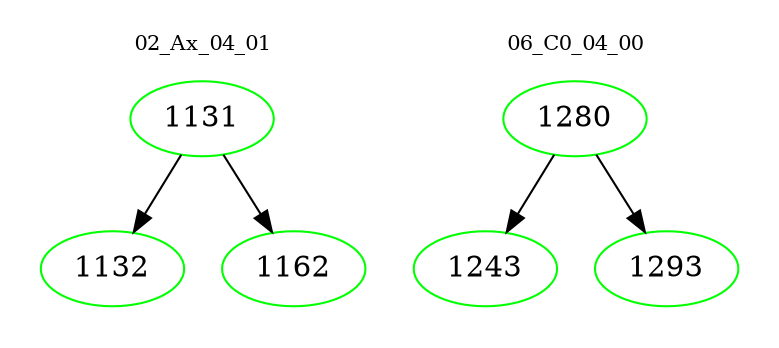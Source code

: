 digraph{
subgraph cluster_0 {
color = white
label = "02_Ax_04_01";
fontsize=10;
T0_1131 [label="1131", color="green"]
T0_1131 -> T0_1132 [color="black"]
T0_1132 [label="1132", color="green"]
T0_1131 -> T0_1162 [color="black"]
T0_1162 [label="1162", color="green"]
}
subgraph cluster_1 {
color = white
label = "06_C0_04_00";
fontsize=10;
T1_1280 [label="1280", color="green"]
T1_1280 -> T1_1243 [color="black"]
T1_1243 [label="1243", color="green"]
T1_1280 -> T1_1293 [color="black"]
T1_1293 [label="1293", color="green"]
}
}
